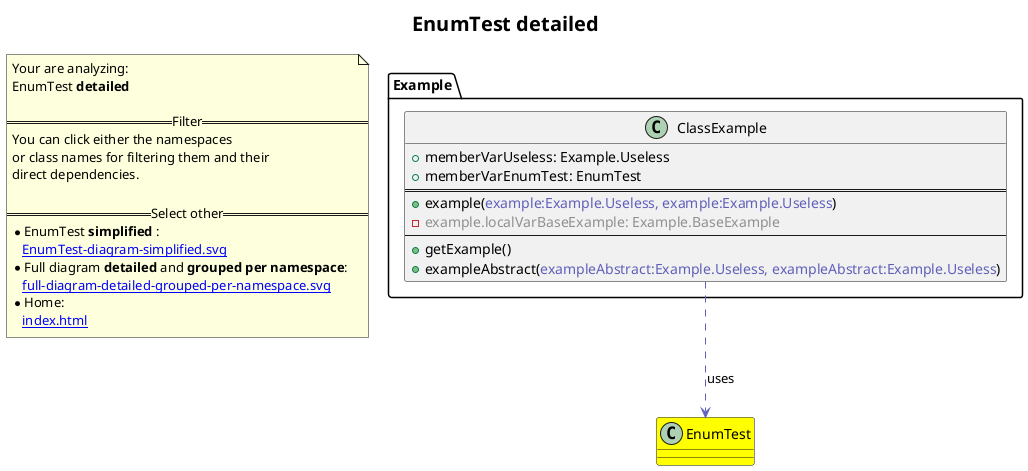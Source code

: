 @startuml
title <size:20>EnumTest **detailed** </size>
note "Your are analyzing:\nEnumTest **detailed** \n\n==Filter==\nYou can click either the namespaces \nor class names for filtering them and their\ndirect dependencies.\n\n==Select other==\n* EnumTest **simplified** :\n   [[EnumTest-diagram-simplified.svg]]\n* Full diagram **detailed** and **grouped per namespace**:\n   [[full-diagram-detailed-grouped-per-namespace.svg]]\n* Home:\n   [[index.html]]" as FloatingNote
class EnumTest [[EnumTest-diagram-detailed.svg]] #yellow {
}
class Example.ClassExample [[Example.ClassExample-diagram-detailed.svg]]  {
  + memberVarUseless: Example.Useless
  + memberVarEnumTest: EnumTest
==
  + example(<font color="6060BB">example:Example.Useless, example:Example.Useless</font>)
  - <font color="909090">example.localVarBaseExample: Example.BaseExample</font>
--
  + getExample(<font color="6060BB"></font>)
  + exampleAbstract(<font color="6060BB">exampleAbstract:Example.Useless, exampleAbstract:Example.Useless</font>)
}
 ' *************************************** 
 ' *************************************** 
 ' *************************************** 
' Class relations extracted from namespace:
' 
' Class relations extracted from namespace:
' Example
Example.ClassExample .[#6060BB].> EnumTest  : uses 
@enduml